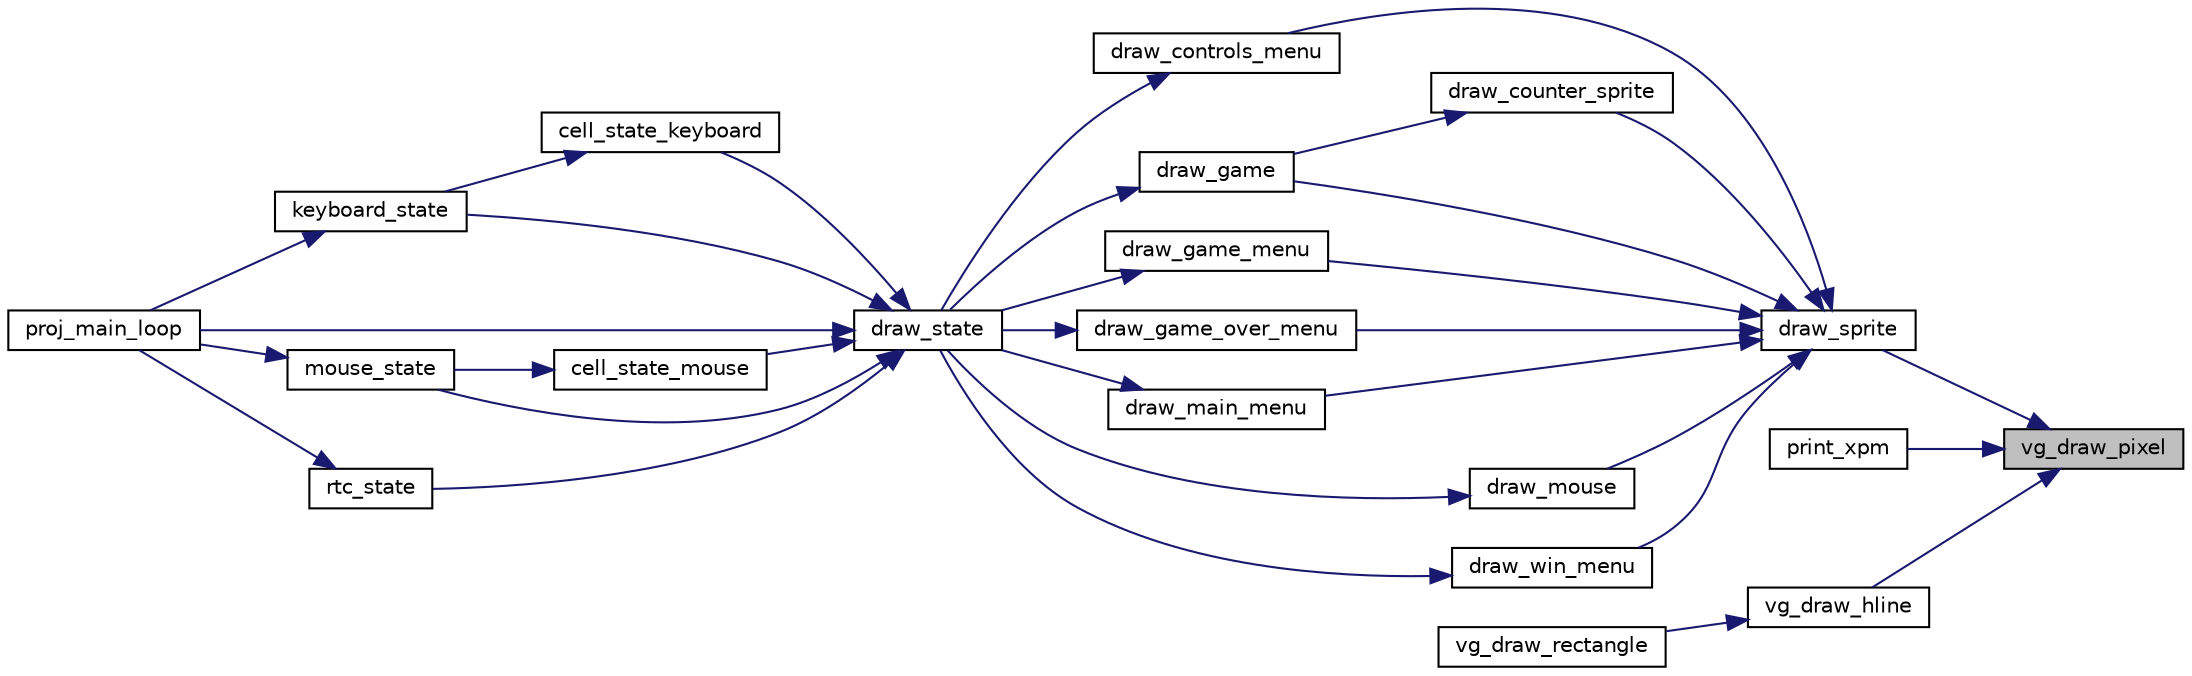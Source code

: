 digraph "vg_draw_pixel"
{
 // LATEX_PDF_SIZE
  edge [fontname="Helvetica",fontsize="10",labelfontname="Helvetica",labelfontsize="10"];
  node [fontname="Helvetica",fontsize="10",shape=record];
  rankdir="RL";
  Node1 [label="vg_draw_pixel",height=0.2,width=0.4,color="black", fillcolor="grey75", style="filled", fontcolor="black",tooltip=" "];
  Node1 -> Node2 [dir="back",color="midnightblue",fontsize="10",style="solid"];
  Node2 [label="draw_sprite",height=0.2,width=0.4,color="black", fillcolor="white", style="filled",URL="$view_8c.html#a81f7bc4c06ccd62eb7f3c414764d1ed9",tooltip="Draws a sprite at the specified coordinates."];
  Node2 -> Node3 [dir="back",color="midnightblue",fontsize="10",style="solid"];
  Node3 [label="draw_controls_menu",height=0.2,width=0.4,color="black", fillcolor="white", style="filled",URL="$view_8c.html#ab893d4d9bfe64e67ae91809826d943b3",tooltip="Draws the controls menu."];
  Node3 -> Node4 [dir="back",color="midnightblue",fontsize="10",style="solid"];
  Node4 [label="draw_state",height=0.2,width=0.4,color="black", fillcolor="white", style="filled",URL="$view_8c.html#ac39d6d91d19c72e4ee591d52c4281dc4",tooltip="Draws the current game state."];
  Node4 -> Node5 [dir="back",color="midnightblue",fontsize="10",style="solid"];
  Node5 [label="cell_state_keyboard",height=0.2,width=0.4,color="black", fillcolor="white", style="filled",URL="$state_8c.html#a14575ad012aa8dfb26d627e6c1f200f0",tooltip="Handles keyboard input for cell selection and interaction."];
  Node5 -> Node6 [dir="back",color="midnightblue",fontsize="10",style="solid"];
  Node6 [label="keyboard_state",height=0.2,width=0.4,color="black", fillcolor="white", style="filled",URL="$state_8c.html#a85a5a00216c3c664ad37836286e09be6",tooltip="Handles keyboard input and updates the game state accordingly."];
  Node6 -> Node7 [dir="back",color="midnightblue",fontsize="10",style="solid"];
  Node7 [label="proj_main_loop",height=0.2,width=0.4,color="black", fillcolor="white", style="filled",URL="$main_8c.html#a2a16f651eccbd248e1ad3b3b924b143b",tooltip=" "];
  Node4 -> Node8 [dir="back",color="midnightblue",fontsize="10",style="solid"];
  Node8 [label="cell_state_mouse",height=0.2,width=0.4,color="black", fillcolor="white", style="filled",URL="$state_8c.html#adb2d47d83be7d90be9b4bb9cb9472bb0",tooltip="Handles mouse input for cell selection and interaction."];
  Node8 -> Node9 [dir="back",color="midnightblue",fontsize="10",style="solid"];
  Node9 [label="mouse_state",height=0.2,width=0.4,color="black", fillcolor="white", style="filled",URL="$state_8c.html#aef2e501a29ca47dd1826c6b2c0ebe666",tooltip="Handles mouse input and updates the game state accordingly."];
  Node9 -> Node7 [dir="back",color="midnightblue",fontsize="10",style="solid"];
  Node4 -> Node6 [dir="back",color="midnightblue",fontsize="10",style="solid"];
  Node4 -> Node9 [dir="back",color="midnightblue",fontsize="10",style="solid"];
  Node4 -> Node7 [dir="back",color="midnightblue",fontsize="10",style="solid"];
  Node4 -> Node10 [dir="back",color="midnightblue",fontsize="10",style="solid"];
  Node10 [label="rtc_state",height=0.2,width=0.4,color="black", fillcolor="white", style="filled",URL="$state_8c.html#a9ef0fb9a645256112121584c07ac2133",tooltip="Handles the real-time clock (RTC) state."];
  Node10 -> Node7 [dir="back",color="midnightblue",fontsize="10",style="solid"];
  Node2 -> Node11 [dir="back",color="midnightblue",fontsize="10",style="solid"];
  Node11 [label="draw_counter_sprite",height=0.2,width=0.4,color="black", fillcolor="white", style="filled",URL="$view_8c.html#a2dc1c1f040ca65617295a414f3d7b38a",tooltip="Draws the flag counter sprite based on the current count of flagged cells."];
  Node11 -> Node12 [dir="back",color="midnightblue",fontsize="10",style="solid"];
  Node12 [label="draw_game",height=0.2,width=0.4,color="black", fillcolor="white", style="filled",URL="$view_8c.html#a7e6baca1b635c8aadd95c4d821cda8fc",tooltip="Draws the game interface."];
  Node12 -> Node4 [dir="back",color="midnightblue",fontsize="10",style="solid"];
  Node2 -> Node12 [dir="back",color="midnightblue",fontsize="10",style="solid"];
  Node2 -> Node13 [dir="back",color="midnightblue",fontsize="10",style="solid"];
  Node13 [label="draw_game_menu",height=0.2,width=0.4,color="black", fillcolor="white", style="filled",URL="$view_8c.html#a0a9f56467341cbe24bd981d4b9960fdd",tooltip="Draws the game pause menu."];
  Node13 -> Node4 [dir="back",color="midnightblue",fontsize="10",style="solid"];
  Node2 -> Node14 [dir="back",color="midnightblue",fontsize="10",style="solid"];
  Node14 [label="draw_game_over_menu",height=0.2,width=0.4,color="black", fillcolor="white", style="filled",URL="$view_8c.html#a3ff01944c06d2fdd90b25d38513516ac",tooltip="Draws the game over menu."];
  Node14 -> Node4 [dir="back",color="midnightblue",fontsize="10",style="solid"];
  Node2 -> Node15 [dir="back",color="midnightblue",fontsize="10",style="solid"];
  Node15 [label="draw_main_menu",height=0.2,width=0.4,color="black", fillcolor="white", style="filled",URL="$view_8c.html#a83361e027b6f0dd917305f1f82dedda3",tooltip="Draws the main menu."];
  Node15 -> Node4 [dir="back",color="midnightblue",fontsize="10",style="solid"];
  Node2 -> Node16 [dir="back",color="midnightblue",fontsize="10",style="solid"];
  Node16 [label="draw_mouse",height=0.2,width=0.4,color="black", fillcolor="white", style="filled",URL="$view_8c.html#a42f4903ab89aff9e3ee0206c52cf710a",tooltip="Draws the mouse cursor."];
  Node16 -> Node4 [dir="back",color="midnightblue",fontsize="10",style="solid"];
  Node2 -> Node17 [dir="back",color="midnightblue",fontsize="10",style="solid"];
  Node17 [label="draw_win_menu",height=0.2,width=0.4,color="black", fillcolor="white", style="filled",URL="$view_8c.html#a947be19a1ddc3c2bdcddce8fe4c1b7de",tooltip="Draws the win menu."];
  Node17 -> Node4 [dir="back",color="midnightblue",fontsize="10",style="solid"];
  Node1 -> Node18 [dir="back",color="midnightblue",fontsize="10",style="solid"];
  Node18 [label="print_xpm",height=0.2,width=0.4,color="black", fillcolor="white", style="filled",URL="$graphic_8c.html#a4a7701a7c35f0ff156dba3e5f9c9f48e",tooltip=" "];
  Node1 -> Node19 [dir="back",color="midnightblue",fontsize="10",style="solid"];
  Node19 [label="vg_draw_hline",height=0.2,width=0.4,color="black", fillcolor="white", style="filled",URL="$graphic_8c.html#a5e5b25bd525250f61f40b9e9f212d5e6",tooltip=" "];
  Node19 -> Node20 [dir="back",color="midnightblue",fontsize="10",style="solid"];
  Node20 [label="vg_draw_rectangle",height=0.2,width=0.4,color="black", fillcolor="white", style="filled",URL="$graphic_8c.html#a99d2da2559e11200c6b40c469e9977ec",tooltip=" "];
}
